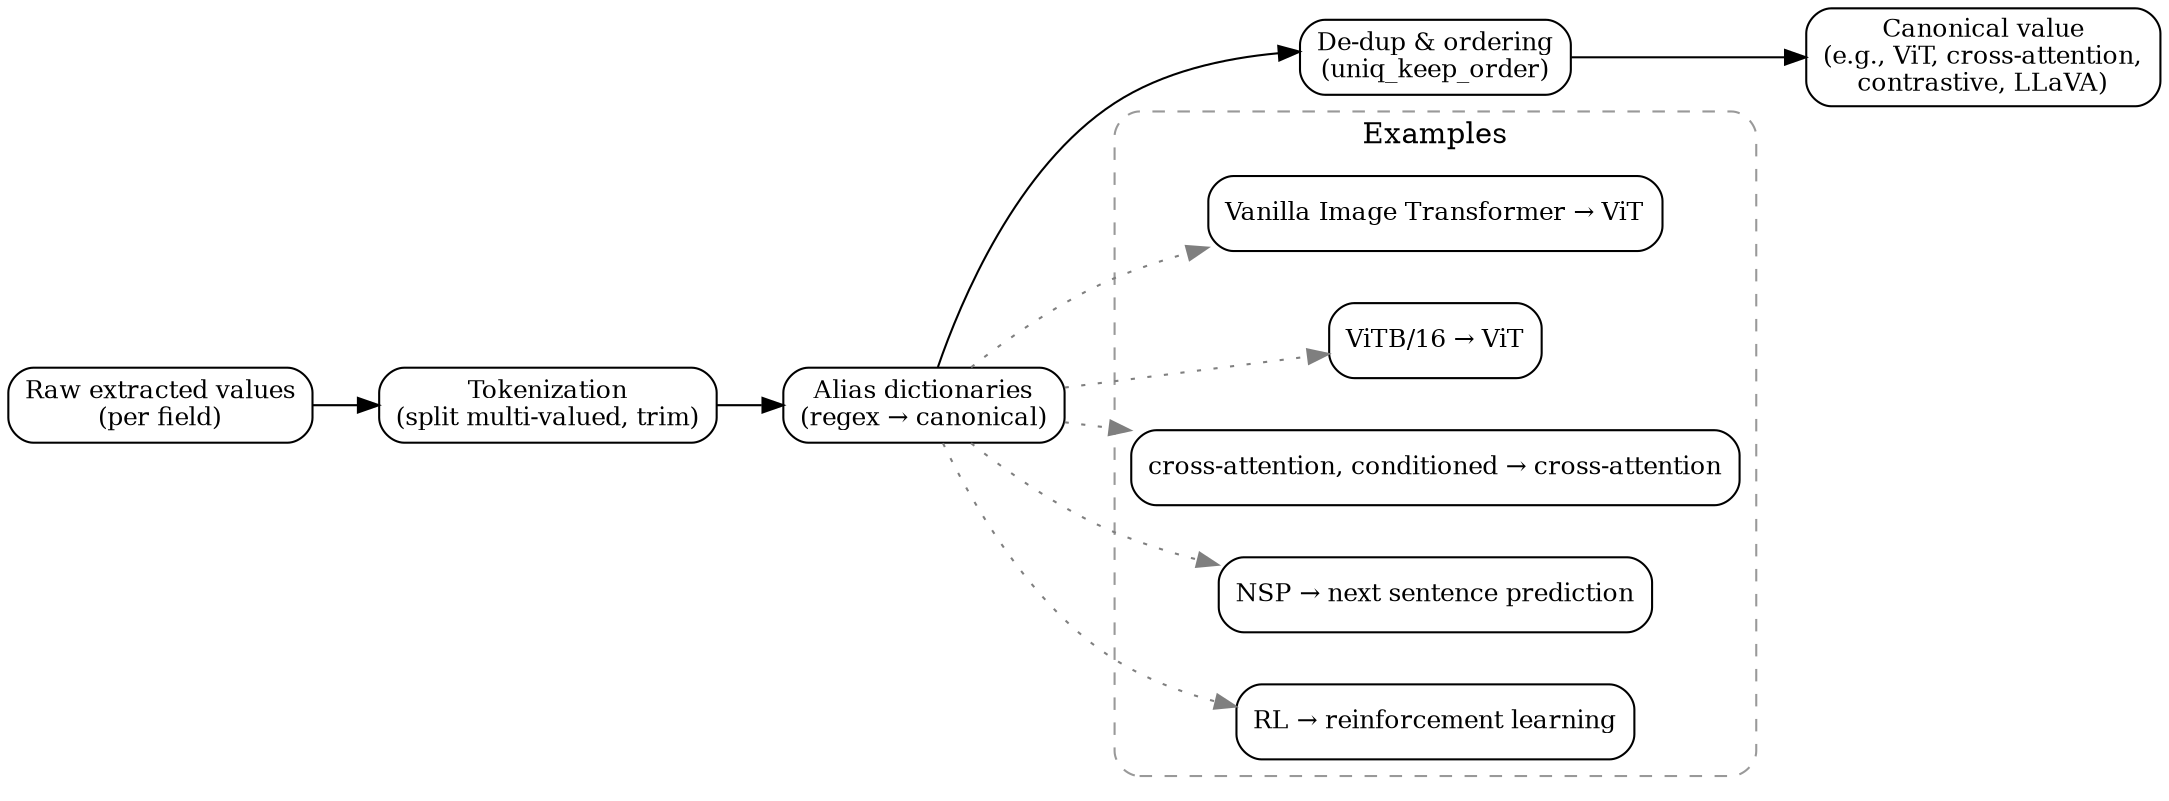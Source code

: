 digraph alias_norm {
  rankdir=LR; nodesep=0.35; ranksep=0.45;
  node [shape=box, style="rounded,filled", color=black, fillcolor=white, fontsize=12];

  n0 [label="Raw extracted values\n(per field)"];
  n1 [label="Tokenization\n(split multi-valued, trim)"];
  n2 [label="Alias dictionaries\n(regex → canonical)"];
  n3 [label="De-dup & ordering\n(uniq_keep_order)"];
  n4 [label="Canonical value\n(e.g., ViT, cross-attention,\ncontrastive, LLaVA)"];

  n0 -> n1 -> n2 -> n3 -> n4;

  subgraph cluster_examples {
    label="Examples";
    color=gray60; style="rounded,dashed";
    e1 [label="Vanilla Image Transformer → ViT"];
    e2 [label="ViTB/16 → ViT"];
    e3 [label="cross-attention, conditioned → cross-attention"];
    e4 [label="NSP → next sentence prediction"];
    e5 [label="RL → reinforcement learning"];
  }
  n2 -> e1 [style=dotted, color=gray50];
  n2 -> e2 [style=dotted, color=gray50];
  n2 -> e3 [style=dotted, color=gray50];
  n2 -> e4 [style=dotted, color=gray50];
  n2 -> e5 [style=dotted, color=gray50];
}
